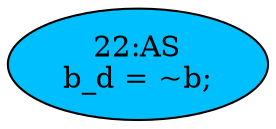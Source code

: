 strict digraph "" {
	node [label="\N"];
	"22:AS"	[ast="<pyverilog.vparser.ast.Assign object at 0x7f38b62b42d0>",
		def_var="['b_d']",
		fillcolor=deepskyblue,
		label="22:AS
b_d = ~b;",
		statements="[]",
		style=filled,
		typ=Assign,
		use_var="['b']"];
}
